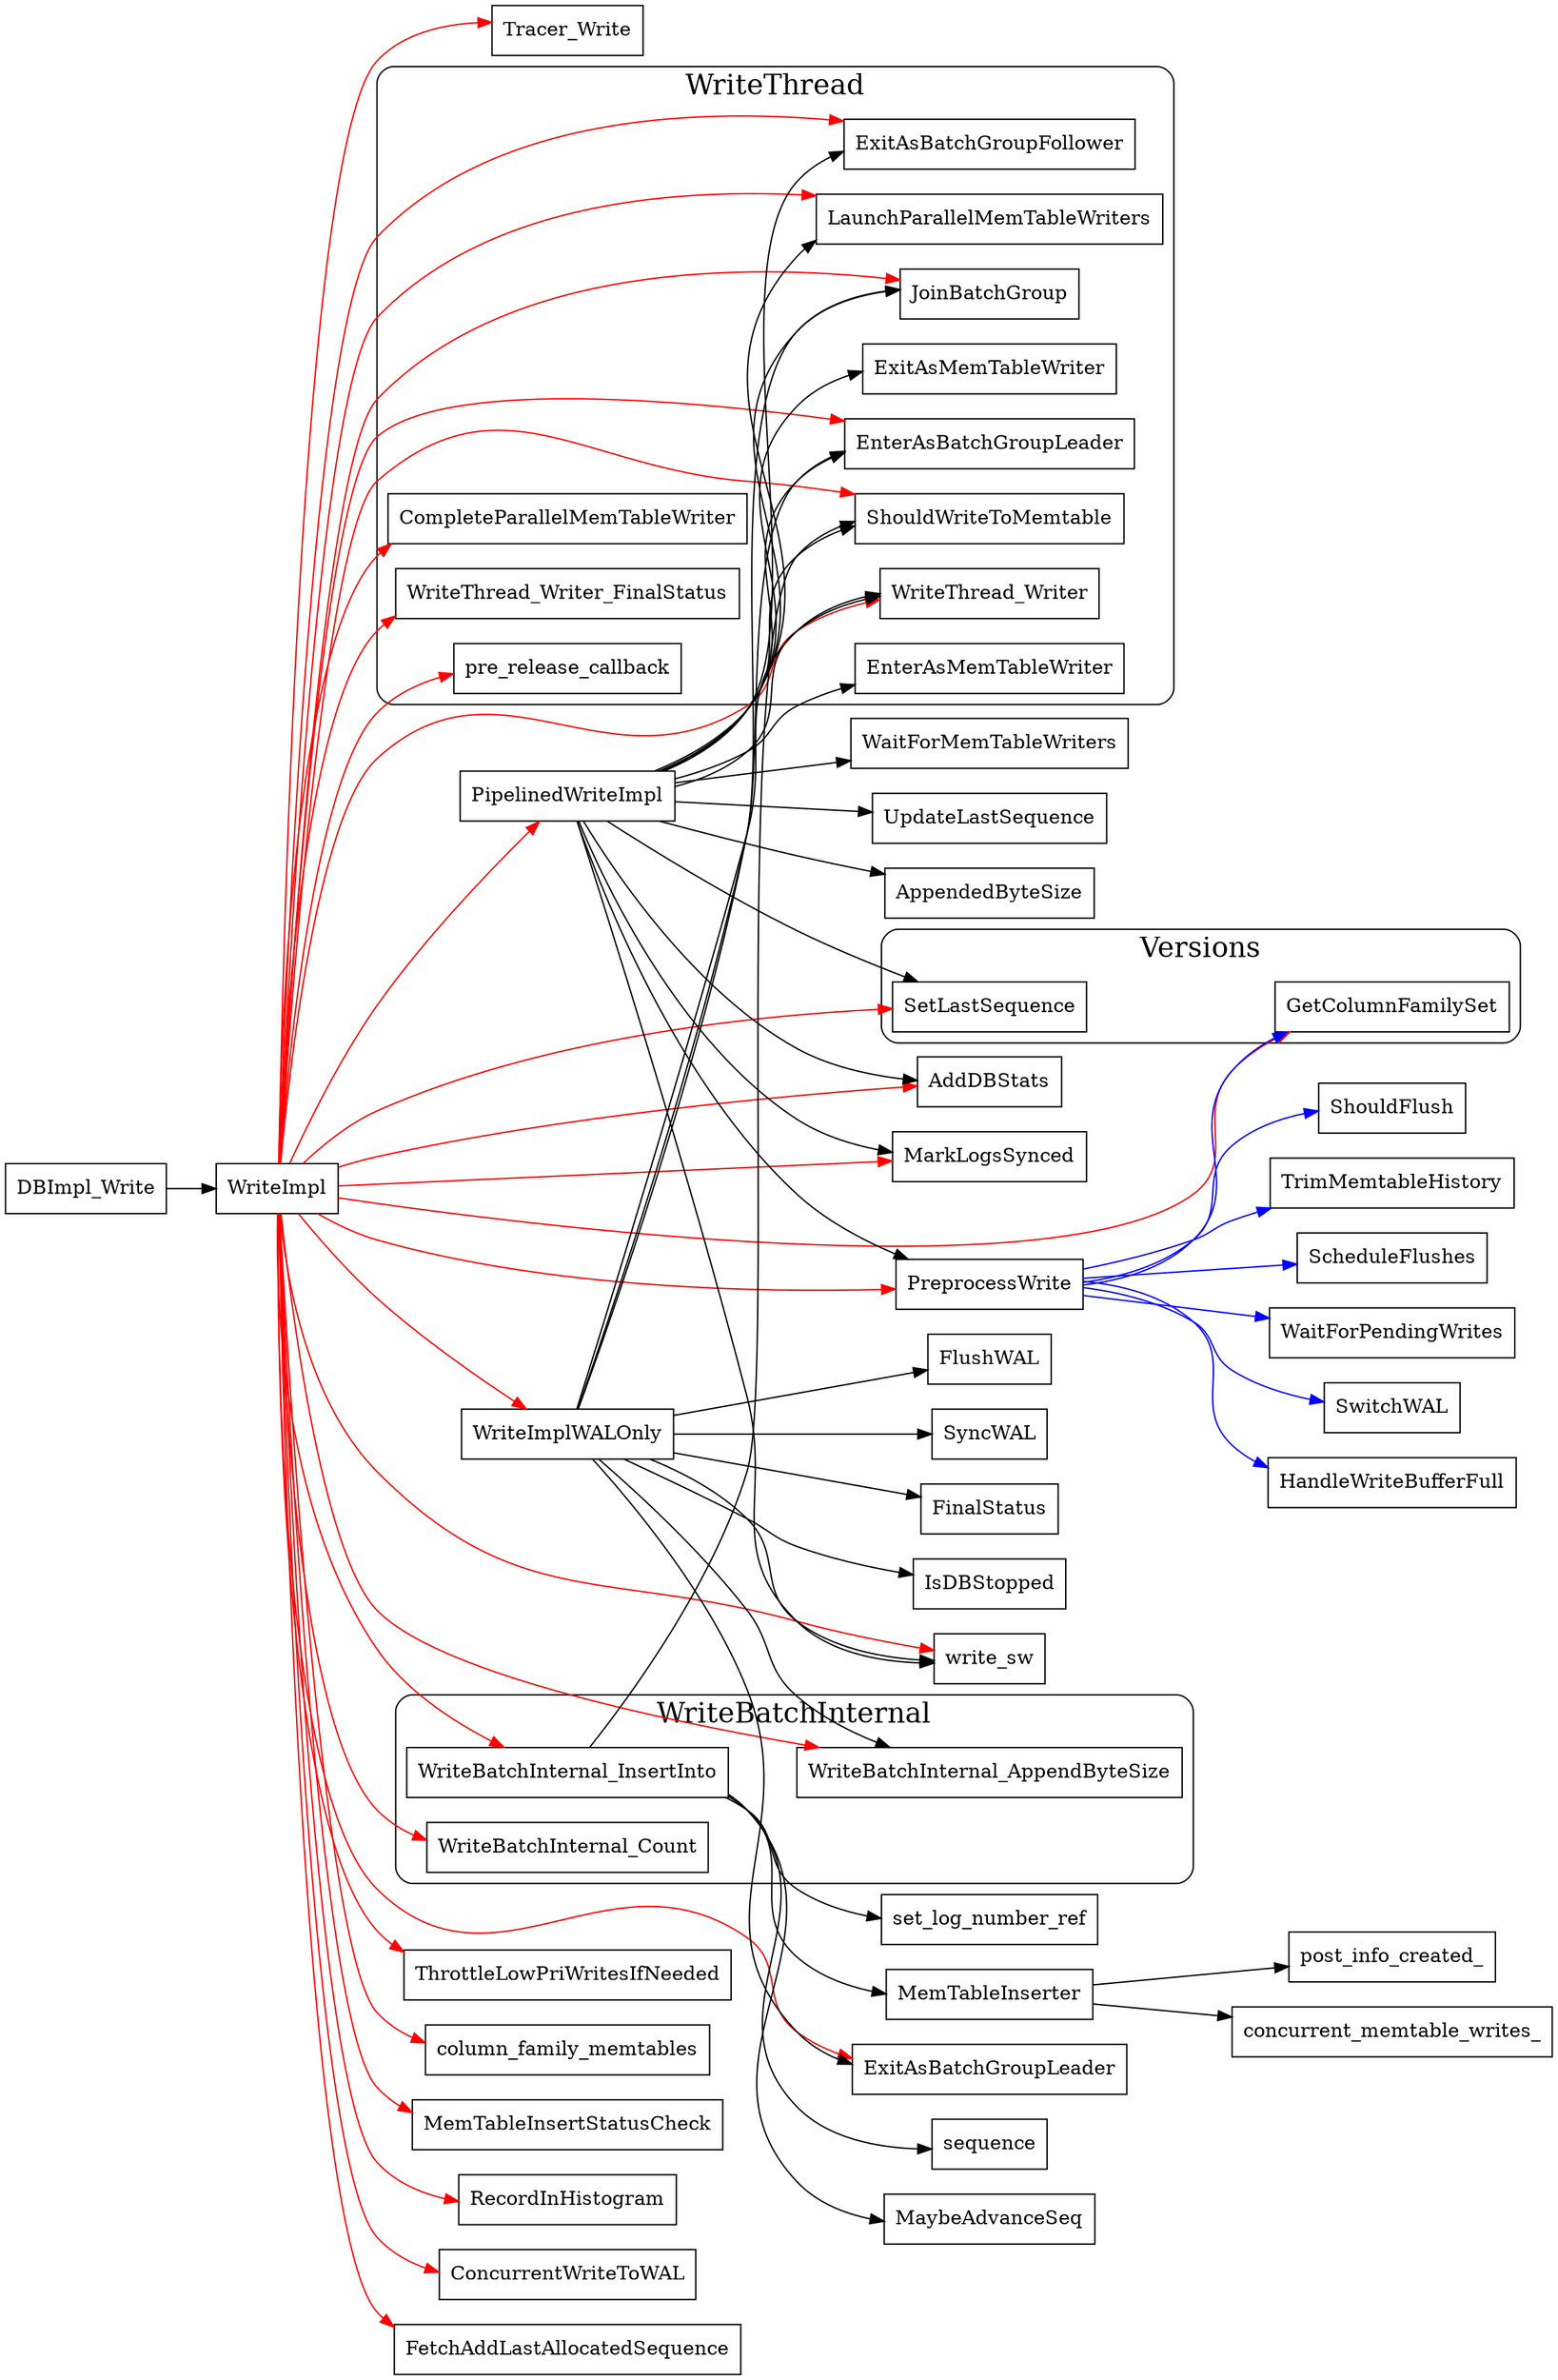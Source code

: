 digraph write {
  node[shape=box;];
  newrank=true;
  rankdir=LR;
  DBImpl_Write -> WriteImpl;
  WriteImpl -> {
    Tracer_Write;
    WriteImplWALOnly;
    ThrottleLowPriWritesIfNeeded;
    PipelinedWriteImpl;
    write_sw;
    WriteThread_Writer;
    ShouldWriteToMemtable;
    column_family_memtables;
    JoinBatchGroup;
    ShouldWriteToMemtable;
    WriteBatchInternal_InsertInto;
    CompleteParallelMemTableWriter;
    MemTableInsertStatusCheck;
    SetLastSequence;
    ExitAsBatchGroupFollower;
    WriteThread_Writer_FinalStatus;
    PreprocessWrite;
    EnterAsBatchGroupLeader;
    WriteBatchInternal_AppendByteSize;
    AddDBStats;
    RecordInHistogram;
    ConcurrentWriteToWAL;
    FetchAddLastAllocatedSequence;
    pre_release_callback;
    ShouldWriteToMemtable;
    WriteBatchInternal_InsertInto;
    MemTableInsertStatusCheck;
    ExitAsBatchGroupLeader;
    WriteBatchInternal_Count;
    LaunchParallelMemTableWriters;
    GetColumnFamilySet;
    MarkLogsSynced;
  }[color=red];

  PreprocessWrite -> {
    GetColumnFamilySet;
    WaitForPendingWrites;
    SwitchWAL;
    HandleWriteBufferFull;
    ShouldFlush;
    TrimMemtableHistory;
    ScheduleFlushes;
  }[color=blue];

  PipelinedWriteImpl -> {
    write_sw;
    WriteThread_Writer;
    JoinBatchGroup;
    WaitForMemTableWriters;
    PreprocessWrite;
    EnterAsBatchGroupLeader;
    UpdateLastSequence;
    ShouldWriteToMemtable;
    AppendedByteSize;
    UpdateLastSequence;
    AddDBStats;
    MarkLogsSynced;
    ExitAsBatchGroupFollower;
    EnterAsMemTableWriter;
    LaunchParallelMemTableWriters;
    SetLastSequence;
    ExitAsMemTableWriter;
  };

  WriteImplWALOnly -> {
    WriteThread_Writer;
    write_sw;
    JoinBatchGroup;
    FinalStatus;
    IsDBStopped;
    EnterAsBatchGroupLeader;
    ExitAsBatchGroupLeader;
    WriteBatchInternal_AppendByteSize;
    FlushWAL;
    SyncWAL;
  }

  WriteBatchInternal_InsertInto -> {
    sequence;
    ShouldWriteToMemtable;
    MaybeAdvanceSeq;
    set_log_number_ref;
    MemTableInserter;
  };

  MemTableInserter -> {
    concurrent_memtable_writes_;
    post_info_created_;
  }

  subgraph cluster_WriteThread {
    graph[label="WriteThread";fontsize=20;style=rounded];
    WriteThread_Writer;
    JoinBatchGroup;
    ShouldWriteToMemtable;
    CompleteParallelMemTableWriter;
    ExitAsBatchGroupFollower;
    EnterAsBatchGroupLeader;
    ExitAsBatchGroupFollower;
    EnterAsMemTableWriter;
    LaunchParallelMemTableWriters;
    WriteThread_Writer_FinalStatus;
    pre_release_callback;
    ExitAsMemTableWriter;
  };

  subgraph cluster_WriteBatchInternal {
    graph[label="WriteBatchInternal";fontsize=20;style=rounded];
    WriteBatchInternal_AppendByteSize;
    WriteBatchInternal_Count;
    WriteBatchInternal_InsertInto;
    
  };
  subgraph cluster_Versions {
    graph[label="Versions";fontsize=20;style=rounded];
    SetLastSequence;
    GetColumnFamilySet;
  };
}
